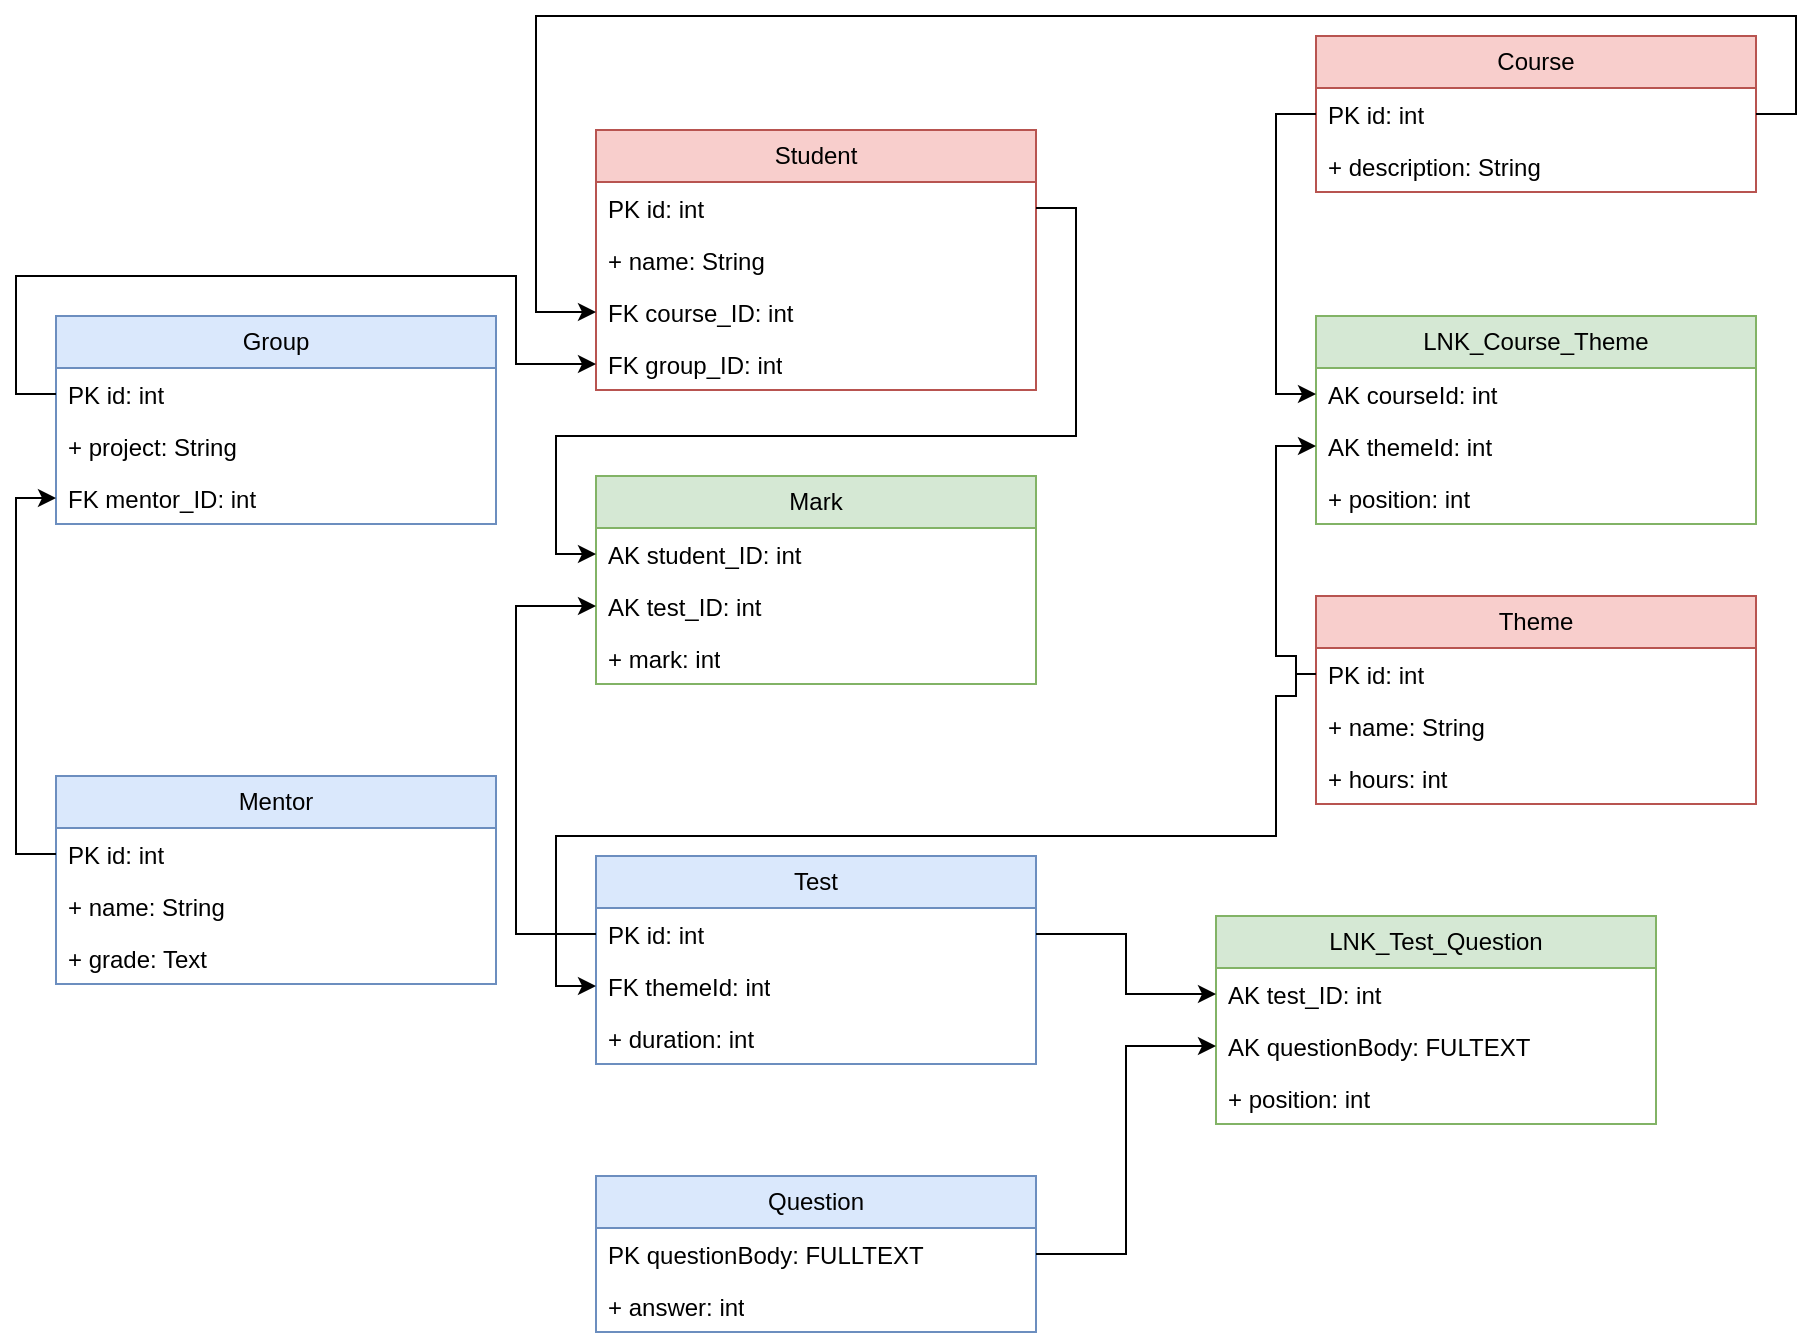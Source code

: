 <mxfile version="22.0.8" type="github">
  <diagram id="C5RBs43oDa-KdzZeNtuy" name="Page-1">
    <mxGraphModel dx="2261" dy="790" grid="1" gridSize="10" guides="1" tooltips="1" connect="1" arrows="1" fold="1" page="1" pageScale="1" pageWidth="827" pageHeight="1169" math="0" shadow="0">
      <root>
        <mxCell id="WIyWlLk6GJQsqaUBKTNV-0" />
        <mxCell id="WIyWlLk6GJQsqaUBKTNV-1" parent="WIyWlLk6GJQsqaUBKTNV-0" />
        <mxCell id="r96ThpaOPlfBPLYBZWzh-0" value="Student" style="swimlane;fontStyle=0;childLayout=stackLayout;horizontal=1;startSize=26;fillColor=#f8cecc;horizontalStack=0;resizeParent=1;resizeParentMax=0;resizeLast=0;collapsible=1;marginBottom=0;whiteSpace=wrap;html=1;strokeColor=#b85450;" vertex="1" parent="WIyWlLk6GJQsqaUBKTNV-1">
          <mxGeometry x="160" y="67" width="220" height="130" as="geometry" />
        </mxCell>
        <mxCell id="r96ThpaOPlfBPLYBZWzh-1" value="PK id: int" style="text;strokeColor=none;fillColor=none;align=left;verticalAlign=top;spacingLeft=4;spacingRight=4;overflow=hidden;rotatable=0;points=[[0,0.5],[1,0.5]];portConstraint=eastwest;whiteSpace=wrap;html=1;" vertex="1" parent="r96ThpaOPlfBPLYBZWzh-0">
          <mxGeometry y="26" width="220" height="26" as="geometry" />
        </mxCell>
        <mxCell id="r96ThpaOPlfBPLYBZWzh-2" value="+ name: String" style="text;strokeColor=none;fillColor=none;align=left;verticalAlign=top;spacingLeft=4;spacingRight=4;overflow=hidden;rotatable=0;points=[[0,0.5],[1,0.5]];portConstraint=eastwest;whiteSpace=wrap;html=1;" vertex="1" parent="r96ThpaOPlfBPLYBZWzh-0">
          <mxGeometry y="52" width="220" height="26" as="geometry" />
        </mxCell>
        <mxCell id="r96ThpaOPlfBPLYBZWzh-3" value="FK course_ID: int" style="text;strokeColor=none;fillColor=none;align=left;verticalAlign=top;spacingLeft=4;spacingRight=4;overflow=hidden;rotatable=0;points=[[0,0.5],[1,0.5]];portConstraint=eastwest;whiteSpace=wrap;html=1;" vertex="1" parent="r96ThpaOPlfBPLYBZWzh-0">
          <mxGeometry y="78" width="220" height="26" as="geometry" />
        </mxCell>
        <mxCell id="r96ThpaOPlfBPLYBZWzh-49" value="FK group_ID: int" style="text;strokeColor=none;fillColor=none;align=left;verticalAlign=top;spacingLeft=4;spacingRight=4;overflow=hidden;rotatable=0;points=[[0,0.5],[1,0.5]];portConstraint=eastwest;whiteSpace=wrap;html=1;" vertex="1" parent="r96ThpaOPlfBPLYBZWzh-0">
          <mxGeometry y="104" width="220" height="26" as="geometry" />
        </mxCell>
        <mxCell id="r96ThpaOPlfBPLYBZWzh-4" value="Course" style="swimlane;fontStyle=0;childLayout=stackLayout;horizontal=1;startSize=26;fillColor=#f8cecc;horizontalStack=0;resizeParent=1;resizeParentMax=0;resizeLast=0;collapsible=1;marginBottom=0;whiteSpace=wrap;html=1;strokeColor=#b85450;" vertex="1" parent="WIyWlLk6GJQsqaUBKTNV-1">
          <mxGeometry x="520" y="20" width="220" height="78" as="geometry" />
        </mxCell>
        <mxCell id="r96ThpaOPlfBPLYBZWzh-5" value="PK id: int" style="text;strokeColor=none;fillColor=none;align=left;verticalAlign=top;spacingLeft=4;spacingRight=4;overflow=hidden;rotatable=0;points=[[0,0.5],[1,0.5]];portConstraint=eastwest;whiteSpace=wrap;html=1;" vertex="1" parent="r96ThpaOPlfBPLYBZWzh-4">
          <mxGeometry y="26" width="220" height="26" as="geometry" />
        </mxCell>
        <mxCell id="r96ThpaOPlfBPLYBZWzh-6" value="+ description: String" style="text;strokeColor=none;fillColor=none;align=left;verticalAlign=top;spacingLeft=4;spacingRight=4;overflow=hidden;rotatable=0;points=[[0,0.5],[1,0.5]];portConstraint=eastwest;whiteSpace=wrap;html=1;" vertex="1" parent="r96ThpaOPlfBPLYBZWzh-4">
          <mxGeometry y="52" width="220" height="26" as="geometry" />
        </mxCell>
        <mxCell id="r96ThpaOPlfBPLYBZWzh-8" value="Theme" style="swimlane;fontStyle=0;childLayout=stackLayout;horizontal=1;startSize=26;fillColor=#f8cecc;horizontalStack=0;resizeParent=1;resizeParentMax=0;resizeLast=0;collapsible=1;marginBottom=0;whiteSpace=wrap;html=1;strokeColor=#b85450;" vertex="1" parent="WIyWlLk6GJQsqaUBKTNV-1">
          <mxGeometry x="520" y="300" width="220" height="104" as="geometry" />
        </mxCell>
        <mxCell id="r96ThpaOPlfBPLYBZWzh-9" value="PK id: int" style="text;strokeColor=none;fillColor=none;align=left;verticalAlign=top;spacingLeft=4;spacingRight=4;overflow=hidden;rotatable=0;points=[[0,0.5],[1,0.5]];portConstraint=eastwest;whiteSpace=wrap;html=1;" vertex="1" parent="r96ThpaOPlfBPLYBZWzh-8">
          <mxGeometry y="26" width="220" height="26" as="geometry" />
        </mxCell>
        <mxCell id="r96ThpaOPlfBPLYBZWzh-10" value="+ name: String" style="text;strokeColor=none;fillColor=none;align=left;verticalAlign=top;spacingLeft=4;spacingRight=4;overflow=hidden;rotatable=0;points=[[0,0.5],[1,0.5]];portConstraint=eastwest;whiteSpace=wrap;html=1;" vertex="1" parent="r96ThpaOPlfBPLYBZWzh-8">
          <mxGeometry y="52" width="220" height="26" as="geometry" />
        </mxCell>
        <mxCell id="r96ThpaOPlfBPLYBZWzh-11" value="+ hours: int" style="text;strokeColor=none;fillColor=none;align=left;verticalAlign=top;spacingLeft=4;spacingRight=4;overflow=hidden;rotatable=0;points=[[0,0.5],[1,0.5]];portConstraint=eastwest;whiteSpace=wrap;html=1;" vertex="1" parent="r96ThpaOPlfBPLYBZWzh-8">
          <mxGeometry y="78" width="220" height="26" as="geometry" />
        </mxCell>
        <mxCell id="r96ThpaOPlfBPLYBZWzh-12" value="Mark" style="swimlane;fontStyle=0;childLayout=stackLayout;horizontal=1;startSize=26;fillColor=#d5e8d4;horizontalStack=0;resizeParent=1;resizeParentMax=0;resizeLast=0;collapsible=1;marginBottom=0;whiteSpace=wrap;html=1;strokeColor=#82b366;" vertex="1" parent="WIyWlLk6GJQsqaUBKTNV-1">
          <mxGeometry x="160" y="240" width="220" height="104" as="geometry" />
        </mxCell>
        <mxCell id="r96ThpaOPlfBPLYBZWzh-14" value="AK student_ID: int" style="text;strokeColor=none;fillColor=none;align=left;verticalAlign=top;spacingLeft=4;spacingRight=4;overflow=hidden;rotatable=0;points=[[0,0.5],[1,0.5]];portConstraint=eastwest;whiteSpace=wrap;html=1;" vertex="1" parent="r96ThpaOPlfBPLYBZWzh-12">
          <mxGeometry y="26" width="220" height="26" as="geometry" />
        </mxCell>
        <mxCell id="r96ThpaOPlfBPLYBZWzh-27" value="AK test_ID: int" style="text;strokeColor=none;fillColor=none;align=left;verticalAlign=top;spacingLeft=4;spacingRight=4;overflow=hidden;rotatable=0;points=[[0,0.5],[1,0.5]];portConstraint=eastwest;whiteSpace=wrap;html=1;" vertex="1" parent="r96ThpaOPlfBPLYBZWzh-12">
          <mxGeometry y="52" width="220" height="26" as="geometry" />
        </mxCell>
        <mxCell id="r96ThpaOPlfBPLYBZWzh-15" value="+ mark: int" style="text;strokeColor=none;fillColor=none;align=left;verticalAlign=top;spacingLeft=4;spacingRight=4;overflow=hidden;rotatable=0;points=[[0,0.5],[1,0.5]];portConstraint=eastwest;whiteSpace=wrap;html=1;" vertex="1" parent="r96ThpaOPlfBPLYBZWzh-12">
          <mxGeometry y="78" width="220" height="26" as="geometry" />
        </mxCell>
        <mxCell id="r96ThpaOPlfBPLYBZWzh-16" value="LNK_Course_Theme" style="swimlane;fontStyle=0;childLayout=stackLayout;horizontal=1;startSize=26;fillColor=#d5e8d4;horizontalStack=0;resizeParent=1;resizeParentMax=0;resizeLast=0;collapsible=1;marginBottom=0;whiteSpace=wrap;html=1;strokeColor=#82b366;" vertex="1" parent="WIyWlLk6GJQsqaUBKTNV-1">
          <mxGeometry x="520" y="160" width="220" height="104" as="geometry" />
        </mxCell>
        <mxCell id="r96ThpaOPlfBPLYBZWzh-18" value="AK courseId: int" style="text;strokeColor=none;fillColor=none;align=left;verticalAlign=top;spacingLeft=4;spacingRight=4;overflow=hidden;rotatable=0;points=[[0,0.5],[1,0.5]];portConstraint=eastwest;whiteSpace=wrap;html=1;" vertex="1" parent="r96ThpaOPlfBPLYBZWzh-16">
          <mxGeometry y="26" width="220" height="26" as="geometry" />
        </mxCell>
        <mxCell id="r96ThpaOPlfBPLYBZWzh-19" value="AK themeId: int" style="text;strokeColor=none;fillColor=none;align=left;verticalAlign=top;spacingLeft=4;spacingRight=4;overflow=hidden;rotatable=0;points=[[0,0.5],[1,0.5]];portConstraint=eastwest;whiteSpace=wrap;html=1;" vertex="1" parent="r96ThpaOPlfBPLYBZWzh-16">
          <mxGeometry y="52" width="220" height="26" as="geometry" />
        </mxCell>
        <mxCell id="r96ThpaOPlfBPLYBZWzh-22" value="+ position: int" style="text;strokeColor=none;fillColor=none;align=left;verticalAlign=top;spacingLeft=4;spacingRight=4;overflow=hidden;rotatable=0;points=[[0,0.5],[1,0.5]];portConstraint=eastwest;whiteSpace=wrap;html=1;" vertex="1" parent="r96ThpaOPlfBPLYBZWzh-16">
          <mxGeometry y="78" width="220" height="26" as="geometry" />
        </mxCell>
        <mxCell id="r96ThpaOPlfBPLYBZWzh-23" value="Test" style="swimlane;fontStyle=0;childLayout=stackLayout;horizontal=1;startSize=26;fillColor=#dae8fc;horizontalStack=0;resizeParent=1;resizeParentMax=0;resizeLast=0;collapsible=1;marginBottom=0;whiteSpace=wrap;html=1;strokeColor=#6c8ebf;" vertex="1" parent="WIyWlLk6GJQsqaUBKTNV-1">
          <mxGeometry x="160" y="430" width="220" height="104" as="geometry" />
        </mxCell>
        <mxCell id="r96ThpaOPlfBPLYBZWzh-24" value="PK id: int" style="text;strokeColor=none;fillColor=none;align=left;verticalAlign=top;spacingLeft=4;spacingRight=4;overflow=hidden;rotatable=0;points=[[0,0.5],[1,0.5]];portConstraint=eastwest;whiteSpace=wrap;html=1;" vertex="1" parent="r96ThpaOPlfBPLYBZWzh-23">
          <mxGeometry y="26" width="220" height="26" as="geometry" />
        </mxCell>
        <mxCell id="r96ThpaOPlfBPLYBZWzh-25" value="FK themeId: int" style="text;strokeColor=none;fillColor=none;align=left;verticalAlign=top;spacingLeft=4;spacingRight=4;overflow=hidden;rotatable=0;points=[[0,0.5],[1,0.5]];portConstraint=eastwest;whiteSpace=wrap;html=1;" vertex="1" parent="r96ThpaOPlfBPLYBZWzh-23">
          <mxGeometry y="52" width="220" height="26" as="geometry" />
        </mxCell>
        <mxCell id="r96ThpaOPlfBPLYBZWzh-26" value="+ duration: int" style="text;strokeColor=none;fillColor=none;align=left;verticalAlign=top;spacingLeft=4;spacingRight=4;overflow=hidden;rotatable=0;points=[[0,0.5],[1,0.5]];portConstraint=eastwest;whiteSpace=wrap;html=1;" vertex="1" parent="r96ThpaOPlfBPLYBZWzh-23">
          <mxGeometry y="78" width="220" height="26" as="geometry" />
        </mxCell>
        <mxCell id="r96ThpaOPlfBPLYBZWzh-28" value="LNK_Test_Question" style="swimlane;fontStyle=0;childLayout=stackLayout;horizontal=1;startSize=26;fillColor=#d5e8d4;horizontalStack=0;resizeParent=1;resizeParentMax=0;resizeLast=0;collapsible=1;marginBottom=0;whiteSpace=wrap;html=1;strokeColor=#82b366;" vertex="1" parent="WIyWlLk6GJQsqaUBKTNV-1">
          <mxGeometry x="470" y="460" width="220" height="104" as="geometry" />
        </mxCell>
        <mxCell id="r96ThpaOPlfBPLYBZWzh-29" value="AK test_ID: int" style="text;strokeColor=none;fillColor=none;align=left;verticalAlign=top;spacingLeft=4;spacingRight=4;overflow=hidden;rotatable=0;points=[[0,0.5],[1,0.5]];portConstraint=eastwest;whiteSpace=wrap;html=1;" vertex="1" parent="r96ThpaOPlfBPLYBZWzh-28">
          <mxGeometry y="26" width="220" height="26" as="geometry" />
        </mxCell>
        <mxCell id="r96ThpaOPlfBPLYBZWzh-30" value="AK questionBody: FULTEXT" style="text;strokeColor=none;fillColor=none;align=left;verticalAlign=top;spacingLeft=4;spacingRight=4;overflow=hidden;rotatable=0;points=[[0,0.5],[1,0.5]];portConstraint=eastwest;whiteSpace=wrap;html=1;" vertex="1" parent="r96ThpaOPlfBPLYBZWzh-28">
          <mxGeometry y="52" width="220" height="26" as="geometry" />
        </mxCell>
        <mxCell id="r96ThpaOPlfBPLYBZWzh-40" value="+ position: int" style="text;strokeColor=none;fillColor=none;align=left;verticalAlign=top;spacingLeft=4;spacingRight=4;overflow=hidden;rotatable=0;points=[[0,0.5],[1,0.5]];portConstraint=eastwest;whiteSpace=wrap;html=1;" vertex="1" parent="r96ThpaOPlfBPLYBZWzh-28">
          <mxGeometry y="78" width="220" height="26" as="geometry" />
        </mxCell>
        <mxCell id="r96ThpaOPlfBPLYBZWzh-32" value="Question" style="swimlane;fontStyle=0;childLayout=stackLayout;horizontal=1;startSize=26;fillColor=#dae8fc;horizontalStack=0;resizeParent=1;resizeParentMax=0;resizeLast=0;collapsible=1;marginBottom=0;whiteSpace=wrap;html=1;strokeColor=#6c8ebf;" vertex="1" parent="WIyWlLk6GJQsqaUBKTNV-1">
          <mxGeometry x="160" y="590" width="220" height="78" as="geometry" />
        </mxCell>
        <mxCell id="r96ThpaOPlfBPLYBZWzh-34" value="PK questionBody: FULLTEXT" style="text;strokeColor=none;fillColor=none;align=left;verticalAlign=top;spacingLeft=4;spacingRight=4;overflow=hidden;rotatable=0;points=[[0,0.5],[1,0.5]];portConstraint=eastwest;whiteSpace=wrap;html=1;" vertex="1" parent="r96ThpaOPlfBPLYBZWzh-32">
          <mxGeometry y="26" width="220" height="26" as="geometry" />
        </mxCell>
        <mxCell id="r96ThpaOPlfBPLYBZWzh-35" value="+ answer: int" style="text;strokeColor=none;fillColor=none;align=left;verticalAlign=top;spacingLeft=4;spacingRight=4;overflow=hidden;rotatable=0;points=[[0,0.5],[1,0.5]];portConstraint=eastwest;whiteSpace=wrap;html=1;" vertex="1" parent="r96ThpaOPlfBPLYBZWzh-32">
          <mxGeometry y="52" width="220" height="26" as="geometry" />
        </mxCell>
        <mxCell id="r96ThpaOPlfBPLYBZWzh-41" value="Group" style="swimlane;fontStyle=0;childLayout=stackLayout;horizontal=1;startSize=26;fillColor=#dae8fc;horizontalStack=0;resizeParent=1;resizeParentMax=0;resizeLast=0;collapsible=1;marginBottom=0;whiteSpace=wrap;html=1;strokeColor=#6c8ebf;" vertex="1" parent="WIyWlLk6GJQsqaUBKTNV-1">
          <mxGeometry x="-110" y="160" width="220" height="104" as="geometry" />
        </mxCell>
        <mxCell id="r96ThpaOPlfBPLYBZWzh-42" value="PK id: int" style="text;strokeColor=none;fillColor=none;align=left;verticalAlign=top;spacingLeft=4;spacingRight=4;overflow=hidden;rotatable=0;points=[[0,0.5],[1,0.5]];portConstraint=eastwest;whiteSpace=wrap;html=1;" vertex="1" parent="r96ThpaOPlfBPLYBZWzh-41">
          <mxGeometry y="26" width="220" height="26" as="geometry" />
        </mxCell>
        <mxCell id="r96ThpaOPlfBPLYBZWzh-43" value="+ project: String" style="text;strokeColor=none;fillColor=none;align=left;verticalAlign=top;spacingLeft=4;spacingRight=4;overflow=hidden;rotatable=0;points=[[0,0.5],[1,0.5]];portConstraint=eastwest;whiteSpace=wrap;html=1;" vertex="1" parent="r96ThpaOPlfBPLYBZWzh-41">
          <mxGeometry y="52" width="220" height="26" as="geometry" />
        </mxCell>
        <mxCell id="r96ThpaOPlfBPLYBZWzh-44" value="FK mentor_ID: int" style="text;strokeColor=none;fillColor=none;align=left;verticalAlign=top;spacingLeft=4;spacingRight=4;overflow=hidden;rotatable=0;points=[[0,0.5],[1,0.5]];portConstraint=eastwest;whiteSpace=wrap;html=1;" vertex="1" parent="r96ThpaOPlfBPLYBZWzh-41">
          <mxGeometry y="78" width="220" height="26" as="geometry" />
        </mxCell>
        <mxCell id="r96ThpaOPlfBPLYBZWzh-45" value="Mentor" style="swimlane;fontStyle=0;childLayout=stackLayout;horizontal=1;startSize=26;fillColor=#dae8fc;horizontalStack=0;resizeParent=1;resizeParentMax=0;resizeLast=0;collapsible=1;marginBottom=0;whiteSpace=wrap;html=1;strokeColor=#6c8ebf;" vertex="1" parent="WIyWlLk6GJQsqaUBKTNV-1">
          <mxGeometry x="-110" y="390" width="220" height="104" as="geometry" />
        </mxCell>
        <mxCell id="r96ThpaOPlfBPLYBZWzh-46" value="PK id: int" style="text;strokeColor=none;fillColor=none;align=left;verticalAlign=top;spacingLeft=4;spacingRight=4;overflow=hidden;rotatable=0;points=[[0,0.5],[1,0.5]];portConstraint=eastwest;whiteSpace=wrap;html=1;" vertex="1" parent="r96ThpaOPlfBPLYBZWzh-45">
          <mxGeometry y="26" width="220" height="26" as="geometry" />
        </mxCell>
        <mxCell id="r96ThpaOPlfBPLYBZWzh-47" value="+ name: String" style="text;strokeColor=none;fillColor=none;align=left;verticalAlign=top;spacingLeft=4;spacingRight=4;overflow=hidden;rotatable=0;points=[[0,0.5],[1,0.5]];portConstraint=eastwest;whiteSpace=wrap;html=1;" vertex="1" parent="r96ThpaOPlfBPLYBZWzh-45">
          <mxGeometry y="52" width="220" height="26" as="geometry" />
        </mxCell>
        <mxCell id="r96ThpaOPlfBPLYBZWzh-48" value="+ grade: Text" style="text;strokeColor=none;fillColor=none;align=left;verticalAlign=top;spacingLeft=4;spacingRight=4;overflow=hidden;rotatable=0;points=[[0,0.5],[1,0.5]];portConstraint=eastwest;whiteSpace=wrap;html=1;" vertex="1" parent="r96ThpaOPlfBPLYBZWzh-45">
          <mxGeometry y="78" width="220" height="26" as="geometry" />
        </mxCell>
        <mxCell id="r96ThpaOPlfBPLYBZWzh-50" style="edgeStyle=orthogonalEdgeStyle;rounded=0;orthogonalLoop=1;jettySize=auto;html=1;exitX=0;exitY=0.5;exitDx=0;exitDy=0;entryX=0;entryY=0.5;entryDx=0;entryDy=0;" edge="1" parent="WIyWlLk6GJQsqaUBKTNV-1" source="r96ThpaOPlfBPLYBZWzh-42" target="r96ThpaOPlfBPLYBZWzh-49">
          <mxGeometry relative="1" as="geometry">
            <Array as="points">
              <mxPoint x="-130" y="199" />
              <mxPoint x="-130" y="140" />
              <mxPoint x="120" y="140" />
              <mxPoint x="120" y="184" />
            </Array>
          </mxGeometry>
        </mxCell>
        <mxCell id="r96ThpaOPlfBPLYBZWzh-51" style="edgeStyle=orthogonalEdgeStyle;rounded=0;orthogonalLoop=1;jettySize=auto;html=1;entryX=0;entryY=0.5;entryDx=0;entryDy=0;" edge="1" parent="WIyWlLk6GJQsqaUBKTNV-1" source="r96ThpaOPlfBPLYBZWzh-46" target="r96ThpaOPlfBPLYBZWzh-44">
          <mxGeometry relative="1" as="geometry" />
        </mxCell>
        <mxCell id="r96ThpaOPlfBPLYBZWzh-54" style="edgeStyle=orthogonalEdgeStyle;rounded=0;orthogonalLoop=1;jettySize=auto;html=1;exitX=1;exitY=0.5;exitDx=0;exitDy=0;entryX=0;entryY=0.5;entryDx=0;entryDy=0;" edge="1" parent="WIyWlLk6GJQsqaUBKTNV-1" source="r96ThpaOPlfBPLYBZWzh-5" target="r96ThpaOPlfBPLYBZWzh-3">
          <mxGeometry relative="1" as="geometry">
            <Array as="points">
              <mxPoint x="760" y="59" />
              <mxPoint x="760" y="10" />
              <mxPoint x="130" y="10" />
              <mxPoint x="130" y="158" />
            </Array>
          </mxGeometry>
        </mxCell>
        <mxCell id="r96ThpaOPlfBPLYBZWzh-55" style="edgeStyle=orthogonalEdgeStyle;rounded=0;orthogonalLoop=1;jettySize=auto;html=1;exitX=1;exitY=0.5;exitDx=0;exitDy=0;entryX=0;entryY=0.5;entryDx=0;entryDy=0;" edge="1" parent="WIyWlLk6GJQsqaUBKTNV-1" source="r96ThpaOPlfBPLYBZWzh-1" target="r96ThpaOPlfBPLYBZWzh-14">
          <mxGeometry relative="1" as="geometry">
            <Array as="points">
              <mxPoint x="400" y="106" />
              <mxPoint x="400" y="220" />
              <mxPoint x="140" y="220" />
              <mxPoint x="140" y="279" />
            </Array>
          </mxGeometry>
        </mxCell>
        <mxCell id="r96ThpaOPlfBPLYBZWzh-56" style="edgeStyle=orthogonalEdgeStyle;rounded=0;orthogonalLoop=1;jettySize=auto;html=1;exitX=0;exitY=0.5;exitDx=0;exitDy=0;entryX=0;entryY=0.5;entryDx=0;entryDy=0;" edge="1" parent="WIyWlLk6GJQsqaUBKTNV-1" source="r96ThpaOPlfBPLYBZWzh-5" target="r96ThpaOPlfBPLYBZWzh-18">
          <mxGeometry relative="1" as="geometry" />
        </mxCell>
        <mxCell id="r96ThpaOPlfBPLYBZWzh-57" style="edgeStyle=orthogonalEdgeStyle;rounded=0;orthogonalLoop=1;jettySize=auto;html=1;exitX=0;exitY=0.5;exitDx=0;exitDy=0;entryX=0;entryY=0.5;entryDx=0;entryDy=0;" edge="1" parent="WIyWlLk6GJQsqaUBKTNV-1" source="r96ThpaOPlfBPLYBZWzh-9" target="r96ThpaOPlfBPLYBZWzh-19">
          <mxGeometry relative="1" as="geometry">
            <Array as="points">
              <mxPoint x="510" y="339" />
              <mxPoint x="510" y="330" />
              <mxPoint x="500" y="330" />
              <mxPoint x="500" y="225" />
            </Array>
          </mxGeometry>
        </mxCell>
        <mxCell id="r96ThpaOPlfBPLYBZWzh-60" style="edgeStyle=orthogonalEdgeStyle;rounded=0;orthogonalLoop=1;jettySize=auto;html=1;exitX=1;exitY=0.5;exitDx=0;exitDy=0;entryX=0;entryY=0.5;entryDx=0;entryDy=0;" edge="1" parent="WIyWlLk6GJQsqaUBKTNV-1" source="r96ThpaOPlfBPLYBZWzh-24" target="r96ThpaOPlfBPLYBZWzh-29">
          <mxGeometry relative="1" as="geometry" />
        </mxCell>
        <mxCell id="r96ThpaOPlfBPLYBZWzh-61" style="edgeStyle=orthogonalEdgeStyle;rounded=0;orthogonalLoop=1;jettySize=auto;html=1;exitX=1;exitY=0.5;exitDx=0;exitDy=0;" edge="1" parent="WIyWlLk6GJQsqaUBKTNV-1" source="r96ThpaOPlfBPLYBZWzh-34" target="r96ThpaOPlfBPLYBZWzh-30">
          <mxGeometry relative="1" as="geometry" />
        </mxCell>
        <mxCell id="r96ThpaOPlfBPLYBZWzh-65" style="edgeStyle=orthogonalEdgeStyle;rounded=0;orthogonalLoop=1;jettySize=auto;html=1;exitX=0;exitY=0.5;exitDx=0;exitDy=0;entryX=0;entryY=0.5;entryDx=0;entryDy=0;" edge="1" parent="WIyWlLk6GJQsqaUBKTNV-1" source="r96ThpaOPlfBPLYBZWzh-9" target="r96ThpaOPlfBPLYBZWzh-25">
          <mxGeometry relative="1" as="geometry">
            <Array as="points">
              <mxPoint x="510" y="339" />
              <mxPoint x="510" y="350" />
              <mxPoint x="500" y="350" />
              <mxPoint x="500" y="420" />
              <mxPoint x="140" y="420" />
              <mxPoint x="140" y="495" />
            </Array>
          </mxGeometry>
        </mxCell>
        <mxCell id="r96ThpaOPlfBPLYBZWzh-66" style="edgeStyle=orthogonalEdgeStyle;rounded=0;orthogonalLoop=1;jettySize=auto;html=1;exitX=0;exitY=0.5;exitDx=0;exitDy=0;entryX=0;entryY=0.5;entryDx=0;entryDy=0;" edge="1" parent="WIyWlLk6GJQsqaUBKTNV-1" source="r96ThpaOPlfBPLYBZWzh-24" target="r96ThpaOPlfBPLYBZWzh-27">
          <mxGeometry relative="1" as="geometry">
            <Array as="points">
              <mxPoint x="120" y="469" />
              <mxPoint x="120" y="305" />
            </Array>
          </mxGeometry>
        </mxCell>
      </root>
    </mxGraphModel>
  </diagram>
</mxfile>
